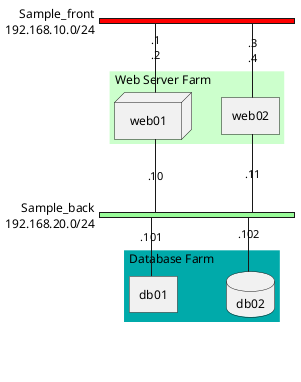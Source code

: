 @startuml
nwdiag {
    network Sample_front {
        address = "192.168.10.0/24"
        color = "red"

        group web {
            color = "#CCFFCC"
            description = "Web Server Farm"
            web01 [address = ".1, .2", shape = "node"]
            web02 [address = ".3, .4"]
        }

    }
    network Sample_back {
        address = "192.168.20.0/24"
        color = "palegreen"

        web01 [address = ".10"]
        web02 [address = ".11"]

        group db {
            description = "Database Farm"
            color = "00AAAA"
            ' no need # for color coding
            db01 [address = ".101"]
            db02 [address = ".102", shape = "database"]
        }

    }
}
@enduml
